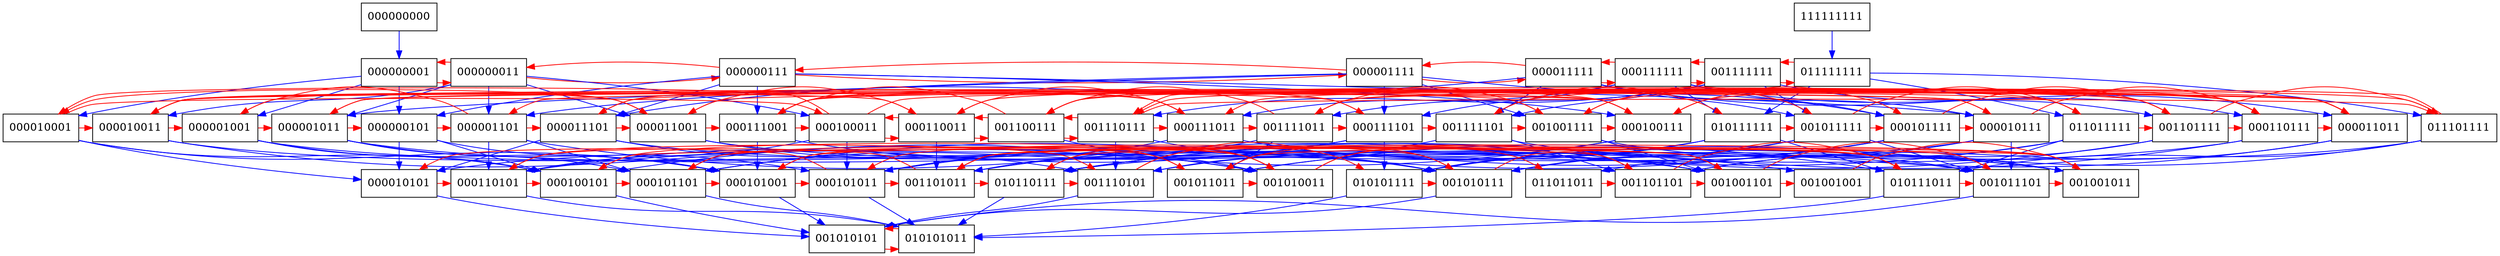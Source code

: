 digraph {
	subgraph level_9 { rank = same; node [shape = box] 000000000; 111111111};
	subgraph level_7 { rank = same; node [shape = box] 000000001; 000000011; 000000111; 000001111; 000011111; 000111111; 001111111; 011111111};
	subgraph level_5 { rank = same; node [shape = box] 000000101; 000001001; 000001011; 000001101; 000010001; 000010011; 000010111; 000011001; 000011011; 000011101; 000100011; 000100111; 000101111; 000110011; 000110111; 000111001; 000111011; 000111101; 001001111; 001011111; 001100111; 001101111; 001110111; 001111011; 001111101; 010111111; 011011111; 011101111};
	subgraph level_3 { rank = same; node [shape = box] 000010101; 000100101; 000101001; 000101011; 000101101; 000110101; 001001001; 001001011; 001001101; 001010011; 001010111; 001011011; 001011101; 001101011; 001101101; 001110101; 010101111; 010110111; 010111011; 011011011};
	subgraph level_1 { rank = same; node [shape = box] 001010101; 010101011};

	edge [color = blue, label = ""] 000000000 -> 000000001 ;
	edge [color = red, label = ""] 000000001 -> 000000011 ;
	edge [color = blue, label = ""] 000000001 -> 000000101 ;
	edge [color = blue, label = ""] 000000001 -> 000001001 ;
	edge [color = blue, label = ""] 000000001 -> 000010001 ;
	edge [color = red, label = ""] 000000011 -> 000000001 ;
	edge [color = red, label = ""] 000000011 -> 000000111 ;
	edge [color = blue, label = ""] 000000011 -> 000001011 ;
	edge [color = blue, label = ""] 000000011 -> 000001101 ;
	edge [color = blue, label = ""] 000000011 -> 000010011 ;
	edge [color = blue, label = ""] 000000011 -> 000011001 ;
	edge [color = blue, label = ""] 000000011 -> 000100011 ;
	edge [color = red, label = ""] 000000101 -> 000001101 ;
	edge [color = blue, label = ""] 000000101 -> 000010101 ;
	edge [color = blue, label = ""] 000000101 -> 000100101 ;
	edge [color = blue, label = ""] 000000101 -> 000101001 ;
	edge [color = red, label = ""] 000000111 -> 000000011 ;
	edge [color = blue, label = ""] 000000111 -> 000000101 ;
	edge [color = red, label = ""] 000000111 -> 000001111 ;
	edge [color = blue, label = ""] 000000111 -> 000010111 ;
	edge [color = blue, label = ""] 000000111 -> 000011101 ;
	edge [color = blue, label = ""] 000000111 -> 000100111 ;
	edge [color = blue, label = ""] 000000111 -> 000111001 ;
	edge [color = red, label = ""] 000001001 -> 000001011 ;
	edge [color = red, label = ""] 000001001 -> 000011001 ;
	edge [color = blue, label = ""] 000001001 -> 000100101 ;
	edge [color = blue, label = ""] 000001001 -> 000101001 ;
	edge [color = blue, label = ""] 000001001 -> 001001001 ;
	edge [color = red, label = ""] 000001011 -> 000000101 ;
	edge [color = red, label = ""] 000001011 -> 000011011 ;
	edge [color = blue, label = ""] 000001011 -> 000101011 ;
	edge [color = blue, label = ""] 000001011 -> 000101101 ;
	edge [color = blue, label = ""] 000001011 -> 001001011 ;
	edge [color = red, label = ""] 000001101 -> 000001001 ;
	edge [color = red, label = ""] 000001101 -> 000011101 ;
	edge [color = blue, label = ""] 000001101 -> 000101101 ;
	edge [color = blue, label = ""] 000001101 -> 000110101 ;
	edge [color = blue, label = ""] 000001101 -> 001001101 ;
	edge [color = red, label = ""] 000001111 -> 000000111 ;
	edge [color = blue, label = ""] 000001111 -> 000001011 ;
	edge [color = blue, label = ""] 000001111 -> 000001101 ;
	edge [color = red, label = ""] 000001111 -> 000011111 ;
	edge [color = blue, label = ""] 000001111 -> 000101111 ;
	edge [color = blue, label = ""] 000001111 -> 000111101 ;
	edge [color = blue, label = ""] 000001111 -> 001001111 ;
	edge [color = red, label = ""] 000010001 -> 000010011 ;
	edge [color = blue, label = ""] 000010001 -> 000010101 ;
	edge [color = red, label = ""] 000010001 -> 000100011 ;
	edge [color = blue, label = ""] 000010001 -> 000100101 ;
	edge [color = blue, label = ""] 000010001 -> 000101001 ;
	edge [color = red, label = ""] 000010011 -> 000001001 ;
	edge [color = red, label = ""] 000010011 -> 000010111 ;
	edge [color = red, label = ""] 000010011 -> 000110011 ;
	edge [color = blue, label = ""] 000010011 -> 001001101 ;
	edge [color = blue, label = ""] 000010011 -> 001010011 ;
	edge [color = red, label = ""] 000010101 -> 000110101 ;
	edge [color = blue, label = ""] 000010101 -> 001010101 ;
	edge [color = red, label = ""] 000010111 -> 000001011 ;
	edge [color = blue, label = ""] 000010111 -> 000010101 ;
	edge [color = red, label = ""] 000010111 -> 000110111 ;
	edge [color = blue, label = ""] 000010111 -> 001010111 ;
	edge [color = blue, label = ""] 000010111 -> 001011101 ;
	edge [color = red, label = ""] 000011001 -> 000010001 ;
	edge [color = red, label = ""] 000011001 -> 000011011 ;
	edge [color = red, label = ""] 000011001 -> 000111001 ;
	edge [color = blue, label = ""] 000011001 -> 001001011 ;
	edge [color = blue, label = ""] 000011001 -> 001010011 ;
	edge [color = red, label = ""] 000011011 -> 000001101 ;
	edge [color = red, label = ""] 000011011 -> 000010011 ;
	edge [color = red, label = ""] 000011011 -> 000111011 ;
	edge [color = blue, label = ""] 000011011 -> 001011011 ;
	edge [color = blue, label = ""] 000011011 -> 001101101 ;
	edge [color = blue, label = ""] 000011101 -> 000010101 ;
	edge [color = red, label = ""] 000011101 -> 000011001 ;
	edge [color = red, label = ""] 000011101 -> 000111101 ;
	edge [color = blue, label = ""] 000011101 -> 001011101 ;
	edge [color = blue, label = ""] 000011101 -> 001110101 ;
	edge [color = red, label = ""] 000011111 -> 000001111 ;
	edge [color = blue, label = ""] 000011111 -> 000010111 ;
	edge [color = blue, label = ""] 000011111 -> 000011011 ;
	edge [color = blue, label = ""] 000011111 -> 000011101 ;
	edge [color = red, label = ""] 000011111 -> 000111111 ;
	edge [color = blue, label = ""] 000011111 -> 001011111 ;
	edge [color = blue, label = ""] 000011111 -> 001111101 ;
	edge [color = red, label = ""] 000100011 -> 000010001 ;
	edge [color = red, label = ""] 000100011 -> 000100111 ;
	edge [color = blue, label = ""] 000100011 -> 000101011 ;
	edge [color = red, label = ""] 000100011 -> 000110011 ;
	edge [color = blue, label = ""] 000100011 -> 000110101 ;
	edge [color = red, label = ""] 000100101 -> 000101101 ;
	edge [color = red, label = ""] 000100101 -> 001010011 ;
	edge [color = blue, label = ""] 000100101 -> 001010101 ;
	edge [color = red, label = ""] 000100111 -> 000010011 ;
	edge [color = blue, label = ""] 000100111 -> 000100101 ;
	edge [color = red, label = ""] 000100111 -> 000101111 ;
	edge [color = red, label = ""] 000100111 -> 001100111 ;
	edge [color = blue, label = ""] 000100111 -> 001110101 ;
	edge [color = red, label = ""] 000101001 -> 000101011 ;
	edge [color = red, label = ""] 000101001 -> 001001101 ;
	edge [color = blue, label = ""] 000101001 -> 001010101 ;
	edge [color = red, label = ""] 000101011 -> 000010101 ;
	edge [color = red, label = ""] 000101011 -> 001101011 ;
	edge [color = blue, label = ""] 000101011 -> 010101011 ;
	edge [color = red, label = ""] 000101101 -> 000101001 ;
	edge [color = red, label = ""] 000101101 -> 001101101 ;
	edge [color = blue, label = ""] 000101101 -> 010101011 ;
	edge [color = red, label = ""] 000101111 -> 000010111 ;
	edge [color = blue, label = ""] 000101111 -> 000101011 ;
	edge [color = blue, label = ""] 000101111 -> 000101101 ;
	edge [color = red, label = ""] 000101111 -> 001101111 ;
	edge [color = blue, label = ""] 000101111 -> 010101111 ;
	edge [color = red, label = ""] 000110011 -> 000011001 ;
	edge [color = red, label = ""] 000110011 -> 000100011 ;
	edge [color = red, label = ""] 000110011 -> 000110111 ;
	edge [color = red, label = ""] 000110011 -> 001100111 ;
	edge [color = blue, label = ""] 000110011 -> 001101011 ;
	edge [color = red, label = ""] 000110101 -> 000100101 ;
	edge [color = red, label = ""] 000110101 -> 001110101 ;
	edge [color = blue, label = ""] 000110101 -> 010101011 ;
	edge [color = red, label = ""] 000110111 -> 000011011 ;
	edge [color = red, label = ""] 000110111 -> 000100111 ;
	edge [color = blue, label = ""] 000110111 -> 000110101 ;
	edge [color = red, label = ""] 000110111 -> 001110111 ;
	edge [color = blue, label = ""] 000110111 -> 010110111 ;
	edge [color = red, label = ""] 000111001 -> 000100011 ;
	edge [color = blue, label = ""] 000111001 -> 000101001 ;
	edge [color = red, label = ""] 000111001 -> 000111011 ;
	edge [color = red, label = ""] 000111001 -> 001001111 ;
	edge [color = blue, label = ""] 000111001 -> 001010111 ;
	edge [color = red, label = ""] 000111011 -> 000011101 ;
	edge [color = blue, label = ""] 000111011 -> 000101011 ;
	edge [color = red, label = ""] 000111011 -> 000110011 ;
	edge [color = red, label = ""] 000111011 -> 001111011 ;
	edge [color = blue, label = ""] 000111011 -> 010111011 ;
	edge [color = blue, label = ""] 000111101 -> 000101101 ;
	edge [color = blue, label = ""] 000111101 -> 000110101 ;
	edge [color = red, label = ""] 000111101 -> 000111001 ;
	edge [color = red, label = ""] 000111101 -> 001111101 ;
	edge [color = blue, label = ""] 000111101 -> 010101111 ;
	edge [color = red, label = ""] 000111111 -> 000011111 ;
	edge [color = blue, label = ""] 000111111 -> 000101111 ;
	edge [color = blue, label = ""] 000111111 -> 000110111 ;
	edge [color = blue, label = ""] 000111111 -> 000111011 ;
	edge [color = blue, label = ""] 000111111 -> 000111101 ;
	edge [color = red, label = ""] 000111111 -> 001111111 ;
	edge [color = blue, label = ""] 000111111 -> 010111111 ;
	edge [color = red, label = ""] 001001001 -> 001001011 ;
	edge [color = red, label = ""] 001001011 -> 000100101 ;
	edge [color = red, label = ""] 001001011 -> 001011011 ;
	edge [color = red, label = ""] 001001101 -> 001001001 ;
	edge [color = red, label = ""] 001001101 -> 001011101 ;
	edge [color = red, label = ""] 001001101 -> 001101011 ;
	edge [color = red, label = ""] 001001111 -> 000100111 ;
	edge [color = blue, label = ""] 001001111 -> 001001011 ;
	edge [color = blue, label = ""] 001001111 -> 001001101 ;
	edge [color = red, label = ""] 001001111 -> 001011111 ;
	edge [color = red, label = ""] 001001111 -> 001111011 ;
	edge [color = red, label = ""] 001010011 -> 000101001 ;
	edge [color = red, label = ""] 001010011 -> 001010111 ;
	edge [color = red, label = ""] 001010011 -> 001101101 ;
	edge [color = red, label = ""] 001010101 -> 010101011 ;
	edge [color = red, label = ""] 001010111 -> 000101011 ;
	edge [color = blue, label = ""] 001010111 -> 001010101 ;
	edge [color = red, label = ""] 001010111 -> 010111011 ;
	edge [color = red, label = ""] 001011011 -> 000101101 ;
	edge [color = red, label = ""] 001011011 -> 001010011 ;
	edge [color = red, label = ""] 001011011 -> 011011011 ;
	edge [color = red, label = ""] 001011101 -> 001001011 ;
	edge [color = blue, label = ""] 001011101 -> 001010101 ;
	edge [color = red, label = ""] 001011101 -> 010110111 ;
	edge [color = red, label = ""] 001011111 -> 000101111 ;
	edge [color = blue, label = ""] 001011111 -> 001010111 ;
	edge [color = blue, label = ""] 001011111 -> 001011011 ;
	edge [color = blue, label = ""] 001011111 -> 001011101 ;
	edge [color = red, label = ""] 001011111 -> 011011111 ;
	edge [color = red, label = ""] 001100111 -> 000110011 ;
	edge [color = red, label = ""] 001100111 -> 000111001 ;
	edge [color = blue, label = ""] 001100111 -> 001010011 ;
	edge [color = red, label = ""] 001100111 -> 001101111 ;
	edge [color = red, label = ""] 001100111 -> 001110111 ;
	edge [color = red, label = ""] 001101011 -> 000110101 ;
	edge [color = red, label = ""] 001101011 -> 001001011 ;
	edge [color = red, label = ""] 001101011 -> 010110111 ;
	edge [color = red, label = ""] 001101101 -> 001001101 ;
	edge [color = red, label = ""] 001101101 -> 010111011 ;
	edge [color = red, label = ""] 001101111 -> 000110111 ;
	edge [color = red, label = ""] 001101111 -> 001001111 ;
	edge [color = blue, label = ""] 001101111 -> 001101011 ;
	edge [color = blue, label = ""] 001101111 -> 001101101 ;
	edge [color = red, label = ""] 001101111 -> 011101111 ;
	edge [color = red, label = ""] 001110101 -> 001010011 ;
	edge [color = blue, label = ""] 001110101 -> 001010101 ;
	edge [color = red, label = ""] 001110101 -> 010101111 ;
	edge [color = red, label = ""] 001110111 -> 000111011 ;
	edge [color = blue, label = ""] 001110111 -> 001010111 ;
	edge [color = red, label = ""] 001110111 -> 001100111 ;
	edge [color = blue, label = ""] 001110111 -> 001110101 ;
	edge [color = red, label = ""] 001110111 -> 011101111 ;
	edge [color = red, label = ""] 001111011 -> 000111101 ;
	edge [color = blue, label = ""] 001111011 -> 001011011 ;
	edge [color = red, label = ""] 001111011 -> 001100111 ;
	edge [color = blue, label = ""] 001111011 -> 001101011 ;
	edge [color = red, label = ""] 001111011 -> 011011111 ;
	edge [color = red, label = ""] 001111101 -> 001001111 ;
	edge [color = blue, label = ""] 001111101 -> 001011101 ;
	edge [color = blue, label = ""] 001111101 -> 001101101 ;
	edge [color = blue, label = ""] 001111101 -> 001110101 ;
	edge [color = red, label = ""] 001111101 -> 010111111 ;
	edge [color = red, label = ""] 001111111 -> 000111111 ;
	edge [color = blue, label = ""] 001111111 -> 001011111 ;
	edge [color = blue, label = ""] 001111111 -> 001101111 ;
	edge [color = blue, label = ""] 001111111 -> 001110111 ;
	edge [color = blue, label = ""] 001111111 -> 001111011 ;
	edge [color = blue, label = ""] 001111111 -> 001111101 ;
	edge [color = red, label = ""] 001111111 -> 011111111 ;
	edge [color = red, label = ""] 010101011 -> 001010101 ;
	edge [color = red, label = ""] 010101111 -> 001010111 ;
	edge [color = blue, label = ""] 010101111 -> 010101011 ;
	edge [color = red, label = ""] 010110111 -> 001011011 ;
	edge [color = red, label = ""] 010110111 -> 001110101 ;
	edge [color = blue, label = ""] 010110111 -> 010101011 ;
	edge [color = red, label = ""] 010111011 -> 001011101 ;
	edge [color = red, label = ""] 010111011 -> 001101011 ;
	edge [color = blue, label = ""] 010111011 -> 010101011 ;
	edge [color = red, label = ""] 010111111 -> 001011111 ;
	edge [color = blue, label = ""] 010111111 -> 010101111 ;
	edge [color = blue, label = ""] 010111111 -> 010110111 ;
	edge [color = blue, label = ""] 010111111 -> 010111011 ;
	edge [color = red, label = ""] 011011011 -> 001101101 ;
	edge [color = red, label = ""] 011011111 -> 001101111 ;
	edge [color = red, label = ""] 011011111 -> 001111101 ;
	edge [color = blue, label = ""] 011011111 -> 010110111 ;
	edge [color = blue, label = ""] 011011111 -> 010111011 ;
	edge [color = blue, label = ""] 011011111 -> 011011011 ;
	edge [color = red, label = ""] 011101111 -> 001110111 ;
	edge [color = red, label = ""] 011101111 -> 001111011 ;
	edge [color = blue, label = ""] 011101111 -> 010101111 ;
	edge [color = blue, label = ""] 011101111 -> 010110111 ;
	edge [color = blue, label = ""] 011101111 -> 010111011 ;
	edge [color = red, label = ""] 011111111 -> 001111111 ;
	edge [color = blue, label = ""] 011111111 -> 010111111 ;
	edge [color = blue, label = ""] 011111111 -> 011011111 ;
	edge [color = blue, label = ""] 011111111 -> 011101111 ;
	edge [color = blue, label = ""] 111111111 -> 011111111 ;
}